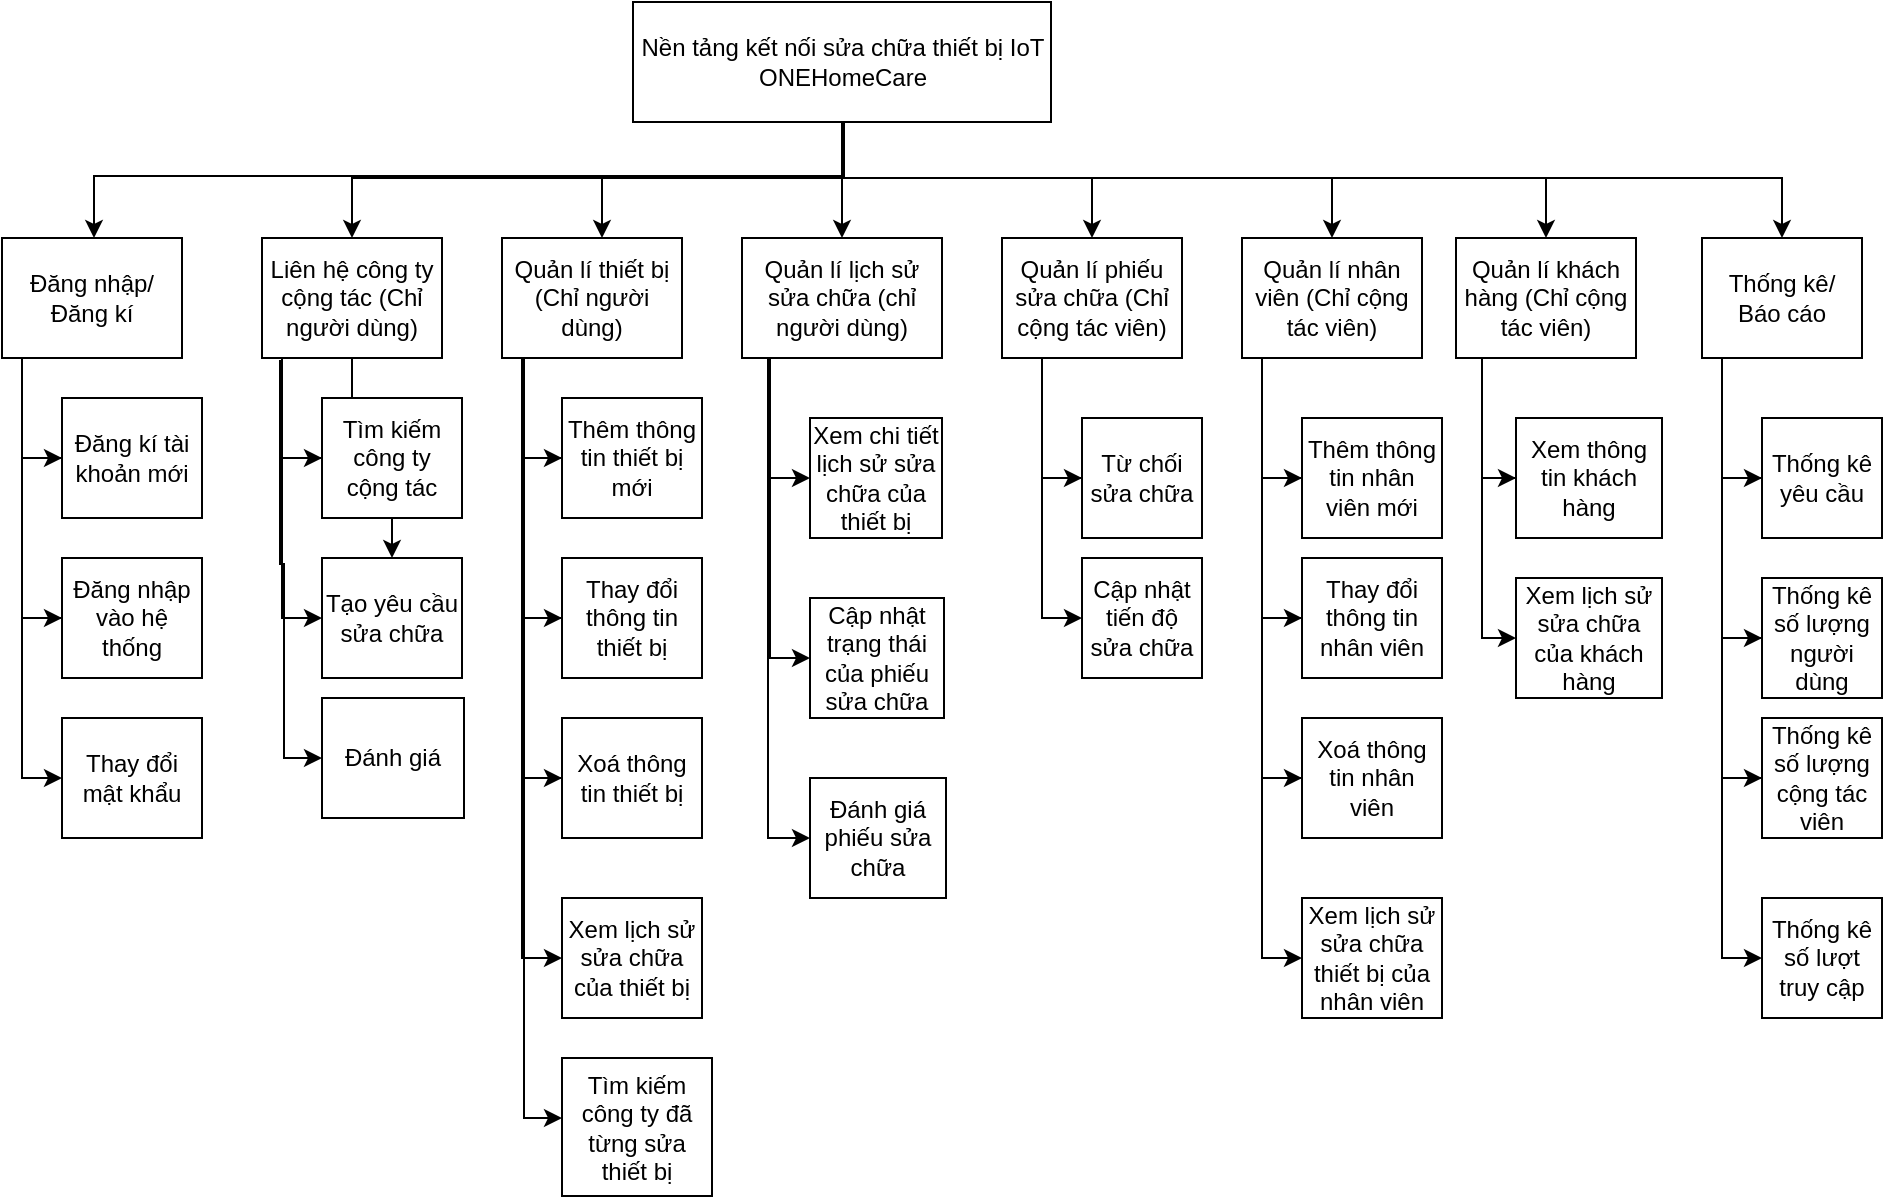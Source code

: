 <mxfile version="24.5.5" type="device">
  <diagram name="Trang-1" id="_QiI5I1pF0K17x4hAdR4">
    <mxGraphModel dx="1339" dy="759" grid="0" gridSize="10" guides="1" tooltips="1" connect="1" arrows="1" fold="1" page="1" pageScale="1" pageWidth="827" pageHeight="1169" math="0" shadow="0">
      <root>
        <mxCell id="0" />
        <mxCell id="1" parent="0" />
        <mxCell id="G8BCfBtMK-X0g0jADVVC-4" value="" style="edgeStyle=orthogonalEdgeStyle;rounded=0;orthogonalLoop=1;jettySize=auto;html=1;strokeColor=none;" parent="1" source="G8BCfBtMK-X0g0jADVVC-1" target="G8BCfBtMK-X0g0jADVVC-3" edge="1">
          <mxGeometry relative="1" as="geometry">
            <Array as="points">
              <mxPoint x="430" y="100" />
              <mxPoint x="55" y="100" />
            </Array>
          </mxGeometry>
        </mxCell>
        <mxCell id="G8BCfBtMK-X0g0jADVVC-13" value="" style="edgeStyle=orthogonalEdgeStyle;rounded=0;orthogonalLoop=1;jettySize=auto;html=1;" parent="1" source="G8BCfBtMK-X0g0jADVVC-1" target="G8BCfBtMK-X0g0jADVVC-12" edge="1">
          <mxGeometry relative="1" as="geometry">
            <Array as="points">
              <mxPoint x="430" y="100" />
              <mxPoint x="185" y="100" />
            </Array>
          </mxGeometry>
        </mxCell>
        <mxCell id="G8BCfBtMK-X0g0jADVVC-19" value="" style="edgeStyle=orthogonalEdgeStyle;rounded=0;orthogonalLoop=1;jettySize=auto;html=1;" parent="1" source="G8BCfBtMK-X0g0jADVVC-1" target="G8BCfBtMK-X0g0jADVVC-18" edge="1">
          <mxGeometry relative="1" as="geometry">
            <Array as="points">
              <mxPoint x="430" y="100" />
              <mxPoint x="310" y="100" />
            </Array>
          </mxGeometry>
        </mxCell>
        <mxCell id="G8BCfBtMK-X0g0jADVVC-29" value="" style="edgeStyle=orthogonalEdgeStyle;rounded=0;orthogonalLoop=1;jettySize=auto;html=1;" parent="1" source="G8BCfBtMK-X0g0jADVVC-1" target="G8BCfBtMK-X0g0jADVVC-28" edge="1">
          <mxGeometry relative="1" as="geometry" />
        </mxCell>
        <mxCell id="G8BCfBtMK-X0g0jADVVC-35" value="" style="edgeStyle=orthogonalEdgeStyle;rounded=0;orthogonalLoop=1;jettySize=auto;html=1;" parent="1" source="G8BCfBtMK-X0g0jADVVC-1" target="G8BCfBtMK-X0g0jADVVC-34" edge="1">
          <mxGeometry relative="1" as="geometry">
            <Array as="points">
              <mxPoint x="430" y="100" />
              <mxPoint x="555" y="100" />
            </Array>
          </mxGeometry>
        </mxCell>
        <mxCell id="G8BCfBtMK-X0g0jADVVC-41" value="" style="edgeStyle=orthogonalEdgeStyle;rounded=0;orthogonalLoop=1;jettySize=auto;html=1;" parent="1" source="G8BCfBtMK-X0g0jADVVC-1" target="G8BCfBtMK-X0g0jADVVC-40" edge="1">
          <mxGeometry relative="1" as="geometry">
            <Array as="points">
              <mxPoint x="430" y="100" />
              <mxPoint x="675" y="100" />
            </Array>
          </mxGeometry>
        </mxCell>
        <mxCell id="G8BCfBtMK-X0g0jADVVC-51" value="" style="edgeStyle=orthogonalEdgeStyle;rounded=0;orthogonalLoop=1;jettySize=auto;html=1;" parent="1" source="G8BCfBtMK-X0g0jADVVC-1" target="G8BCfBtMK-X0g0jADVVC-50" edge="1">
          <mxGeometry relative="1" as="geometry">
            <Array as="points">
              <mxPoint x="430" y="100" />
              <mxPoint x="782" y="100" />
            </Array>
          </mxGeometry>
        </mxCell>
        <mxCell id="G8BCfBtMK-X0g0jADVVC-57" value="" style="edgeStyle=orthogonalEdgeStyle;rounded=0;orthogonalLoop=1;jettySize=auto;html=1;" parent="1" source="G8BCfBtMK-X0g0jADVVC-1" target="G8BCfBtMK-X0g0jADVVC-56" edge="1">
          <mxGeometry relative="1" as="geometry">
            <Array as="points">
              <mxPoint x="430" y="100" />
              <mxPoint x="900" y="100" />
            </Array>
          </mxGeometry>
        </mxCell>
        <mxCell id="G8BCfBtMK-X0g0jADVVC-66" style="edgeStyle=orthogonalEdgeStyle;rounded=0;orthogonalLoop=1;jettySize=auto;html=1;" parent="1" edge="1">
          <mxGeometry relative="1" as="geometry">
            <mxPoint x="431" y="70" as="sourcePoint" />
            <mxPoint x="56" y="130" as="targetPoint" />
            <Array as="points">
              <mxPoint x="431" y="99" />
              <mxPoint x="56" y="99" />
            </Array>
          </mxGeometry>
        </mxCell>
        <mxCell id="G8BCfBtMK-X0g0jADVVC-1" value="Nền tảng kết nối sửa chữa thiết bị IoT ONEHomeCare" style="rounded=0;whiteSpace=wrap;html=1;" parent="1" vertex="1">
          <mxGeometry x="325.5" y="12" width="209" height="60" as="geometry" />
        </mxCell>
        <mxCell id="G8BCfBtMK-X0g0jADVVC-6" value="" style="edgeStyle=orthogonalEdgeStyle;rounded=0;orthogonalLoop=1;jettySize=auto;html=1;entryX=0;entryY=0.5;entryDx=0;entryDy=0;exitX=0.25;exitY=1;exitDx=0;exitDy=0;" parent="1" source="G8BCfBtMK-X0g0jADVVC-3" target="G8BCfBtMK-X0g0jADVVC-5" edge="1">
          <mxGeometry relative="1" as="geometry">
            <Array as="points">
              <mxPoint x="20" y="190" />
              <mxPoint x="20" y="240" />
            </Array>
          </mxGeometry>
        </mxCell>
        <mxCell id="G8BCfBtMK-X0g0jADVVC-3" value="Đăng nhập/ Đăng kí" style="whiteSpace=wrap;html=1;rounded=0;" parent="1" vertex="1">
          <mxGeometry x="10" y="130" width="90" height="60" as="geometry" />
        </mxCell>
        <mxCell id="G8BCfBtMK-X0g0jADVVC-8" value="" style="edgeStyle=orthogonalEdgeStyle;rounded=0;orthogonalLoop=1;jettySize=auto;html=1;entryX=0;entryY=0.5;entryDx=0;entryDy=0;" parent="1" source="G8BCfBtMK-X0g0jADVVC-5" target="G8BCfBtMK-X0g0jADVVC-7" edge="1">
          <mxGeometry relative="1" as="geometry">
            <Array as="points">
              <mxPoint x="20" y="240" />
              <mxPoint x="20" y="320" />
            </Array>
          </mxGeometry>
        </mxCell>
        <mxCell id="G8BCfBtMK-X0g0jADVVC-5" value="Đăng kí tài khoản mới" style="whiteSpace=wrap;html=1;rounded=0;" parent="1" vertex="1">
          <mxGeometry x="40" y="210" width="70" height="60" as="geometry" />
        </mxCell>
        <mxCell id="G8BCfBtMK-X0g0jADVVC-10" value="" style="edgeStyle=orthogonalEdgeStyle;rounded=0;orthogonalLoop=1;jettySize=auto;html=1;entryX=0;entryY=0.5;entryDx=0;entryDy=0;" parent="1" source="G8BCfBtMK-X0g0jADVVC-7" target="G8BCfBtMK-X0g0jADVVC-9" edge="1">
          <mxGeometry relative="1" as="geometry">
            <Array as="points">
              <mxPoint x="20" y="320" />
              <mxPoint x="20" y="400" />
            </Array>
          </mxGeometry>
        </mxCell>
        <mxCell id="G8BCfBtMK-X0g0jADVVC-7" value="Đăng nhập vào hệ thống" style="whiteSpace=wrap;html=1;rounded=0;" parent="1" vertex="1">
          <mxGeometry x="40" y="290" width="70" height="60" as="geometry" />
        </mxCell>
        <mxCell id="G8BCfBtMK-X0g0jADVVC-9" value="Thay đổi mật khẩu" style="whiteSpace=wrap;html=1;rounded=0;" parent="1" vertex="1">
          <mxGeometry x="40" y="370" width="70" height="60" as="geometry" />
        </mxCell>
        <mxCell id="G8BCfBtMK-X0g0jADVVC-15" value="" style="edgeStyle=orthogonalEdgeStyle;rounded=0;orthogonalLoop=1;jettySize=auto;html=1;entryX=0;entryY=0.5;entryDx=0;entryDy=0;" parent="1" source="G8BCfBtMK-X0g0jADVVC-12" target="G8BCfBtMK-X0g0jADVVC-14" edge="1">
          <mxGeometry relative="1" as="geometry">
            <Array as="points">
              <mxPoint x="150" y="240" />
            </Array>
          </mxGeometry>
        </mxCell>
        <mxCell id="q8Y26SLW7-XYD6RTsroo-1" value="" style="edgeStyle=orthogonalEdgeStyle;rounded=0;orthogonalLoop=1;jettySize=auto;html=1;" edge="1" parent="1" source="G8BCfBtMK-X0g0jADVVC-12" target="G8BCfBtMK-X0g0jADVVC-16">
          <mxGeometry relative="1" as="geometry" />
        </mxCell>
        <mxCell id="q8Y26SLW7-XYD6RTsroo-3" value="" style="edgeStyle=orthogonalEdgeStyle;rounded=0;orthogonalLoop=1;jettySize=auto;html=1;exitX=0.1;exitY=1.017;exitDx=0;exitDy=0;exitPerimeter=0;entryX=0;entryY=0.5;entryDx=0;entryDy=0;" edge="1" parent="1" source="G8BCfBtMK-X0g0jADVVC-12" target="q8Y26SLW7-XYD6RTsroo-2">
          <mxGeometry relative="1" as="geometry">
            <mxPoint x="150" y="316" as="sourcePoint" />
            <Array as="points">
              <mxPoint x="149" y="293" />
              <mxPoint x="151" y="293" />
              <mxPoint x="151" y="390" />
            </Array>
          </mxGeometry>
        </mxCell>
        <mxCell id="G8BCfBtMK-X0g0jADVVC-12" value="Liên hệ công ty cộng tác (Chỉ người dùng)" style="whiteSpace=wrap;html=1;rounded=0;" parent="1" vertex="1">
          <mxGeometry x="140" y="130" width="90" height="60" as="geometry" />
        </mxCell>
        <mxCell id="G8BCfBtMK-X0g0jADVVC-17" value="" style="edgeStyle=orthogonalEdgeStyle;rounded=0;orthogonalLoop=1;jettySize=auto;html=1;entryX=0;entryY=0.5;entryDx=0;entryDy=0;" parent="1" source="G8BCfBtMK-X0g0jADVVC-14" target="G8BCfBtMK-X0g0jADVVC-16" edge="1">
          <mxGeometry relative="1" as="geometry">
            <Array as="points">
              <mxPoint x="150" y="240" />
              <mxPoint x="150" y="320" />
            </Array>
          </mxGeometry>
        </mxCell>
        <mxCell id="G8BCfBtMK-X0g0jADVVC-14" value="Tìm kiếm công ty cộng tác" style="whiteSpace=wrap;html=1;rounded=0;" parent="1" vertex="1">
          <mxGeometry x="170" y="210" width="70" height="60" as="geometry" />
        </mxCell>
        <mxCell id="G8BCfBtMK-X0g0jADVVC-16" value="Tạo yêu cầu sửa chữa" style="whiteSpace=wrap;html=1;rounded=0;" parent="1" vertex="1">
          <mxGeometry x="170" y="290" width="70" height="60" as="geometry" />
        </mxCell>
        <mxCell id="G8BCfBtMK-X0g0jADVVC-21" value="" style="edgeStyle=orthogonalEdgeStyle;rounded=0;orthogonalLoop=1;jettySize=auto;html=1;entryX=0;entryY=0.5;entryDx=0;entryDy=0;exitX=0.25;exitY=1;exitDx=0;exitDy=0;" parent="1" source="G8BCfBtMK-X0g0jADVVC-18" target="G8BCfBtMK-X0g0jADVVC-20" edge="1">
          <mxGeometry relative="1" as="geometry">
            <Array as="points">
              <mxPoint x="270" y="190" />
              <mxPoint x="270" y="240" />
            </Array>
          </mxGeometry>
        </mxCell>
        <mxCell id="q8Y26SLW7-XYD6RTsroo-4" style="edgeStyle=orthogonalEdgeStyle;rounded=0;orthogonalLoop=1;jettySize=auto;html=1;" edge="1" parent="1" source="G8BCfBtMK-X0g0jADVVC-18" target="q8Y26SLW7-XYD6RTsroo-5">
          <mxGeometry relative="1" as="geometry">
            <mxPoint x="269" y="559" as="targetPoint" />
            <Array as="points">
              <mxPoint x="271" y="570" />
            </Array>
          </mxGeometry>
        </mxCell>
        <mxCell id="G8BCfBtMK-X0g0jADVVC-18" value="Quản lí thiết bị (Chỉ người dùng)" style="whiteSpace=wrap;html=1;rounded=0;" parent="1" vertex="1">
          <mxGeometry x="260" y="130" width="90" height="60" as="geometry" />
        </mxCell>
        <mxCell id="G8BCfBtMK-X0g0jADVVC-23" value="" style="edgeStyle=orthogonalEdgeStyle;rounded=0;orthogonalLoop=1;jettySize=auto;html=1;entryX=0;entryY=0.5;entryDx=0;entryDy=0;" parent="1" source="G8BCfBtMK-X0g0jADVVC-20" target="G8BCfBtMK-X0g0jADVVC-22" edge="1">
          <mxGeometry relative="1" as="geometry">
            <Array as="points">
              <mxPoint x="270" y="240" />
              <mxPoint x="270" y="320" />
            </Array>
          </mxGeometry>
        </mxCell>
        <mxCell id="G8BCfBtMK-X0g0jADVVC-20" value="Thêm thông tin thiết bị mới" style="whiteSpace=wrap;html=1;rounded=0;" parent="1" vertex="1">
          <mxGeometry x="290" y="210" width="70" height="60" as="geometry" />
        </mxCell>
        <mxCell id="G8BCfBtMK-X0g0jADVVC-25" value="" style="edgeStyle=orthogonalEdgeStyle;rounded=0;orthogonalLoop=1;jettySize=auto;html=1;entryX=0;entryY=0.5;entryDx=0;entryDy=0;" parent="1" source="G8BCfBtMK-X0g0jADVVC-22" target="G8BCfBtMK-X0g0jADVVC-24" edge="1">
          <mxGeometry relative="1" as="geometry">
            <Array as="points">
              <mxPoint x="270" y="320" />
              <mxPoint x="270" y="400" />
            </Array>
          </mxGeometry>
        </mxCell>
        <mxCell id="G8BCfBtMK-X0g0jADVVC-22" value="Thay đổi thông tin thiết bị" style="whiteSpace=wrap;html=1;rounded=0;" parent="1" vertex="1">
          <mxGeometry x="290" y="290" width="70" height="60" as="geometry" />
        </mxCell>
        <mxCell id="G8BCfBtMK-X0g0jADVVC-27" value="" style="edgeStyle=orthogonalEdgeStyle;rounded=0;orthogonalLoop=1;jettySize=auto;html=1;entryX=0;entryY=0.5;entryDx=0;entryDy=0;" parent="1" source="G8BCfBtMK-X0g0jADVVC-24" target="G8BCfBtMK-X0g0jADVVC-26" edge="1">
          <mxGeometry relative="1" as="geometry">
            <Array as="points">
              <mxPoint x="270" y="400" />
              <mxPoint x="270" y="490" />
            </Array>
          </mxGeometry>
        </mxCell>
        <mxCell id="G8BCfBtMK-X0g0jADVVC-24" value="Xoá thông tin thiết bị" style="whiteSpace=wrap;html=1;rounded=0;" parent="1" vertex="1">
          <mxGeometry x="290" y="370" width="70" height="60" as="geometry" />
        </mxCell>
        <mxCell id="G8BCfBtMK-X0g0jADVVC-26" value="Xem lịch sử sửa chữa của thiết bị" style="whiteSpace=wrap;html=1;rounded=0;" parent="1" vertex="1">
          <mxGeometry x="290" y="460" width="70" height="60" as="geometry" />
        </mxCell>
        <mxCell id="G8BCfBtMK-X0g0jADVVC-31" value="" style="edgeStyle=orthogonalEdgeStyle;rounded=0;orthogonalLoop=1;jettySize=auto;html=1;entryX=0;entryY=0.5;entryDx=0;entryDy=0;" parent="1" source="G8BCfBtMK-X0g0jADVVC-28" target="G8BCfBtMK-X0g0jADVVC-30" edge="1">
          <mxGeometry relative="1" as="geometry">
            <Array as="points">
              <mxPoint x="394" y="250" />
            </Array>
          </mxGeometry>
        </mxCell>
        <mxCell id="q8Y26SLW7-XYD6RTsroo-6" value="" style="edgeStyle=orthogonalEdgeStyle;rounded=0;orthogonalLoop=1;jettySize=auto;html=1;" edge="1" parent="1" source="G8BCfBtMK-X0g0jADVVC-28" target="q8Y26SLW7-XYD6RTsroo-7">
          <mxGeometry relative="1" as="geometry">
            <mxPoint x="430" y="345" as="targetPoint" />
            <Array as="points">
              <mxPoint x="394" y="340" />
            </Array>
          </mxGeometry>
        </mxCell>
        <mxCell id="q8Y26SLW7-XYD6RTsroo-8" style="edgeStyle=orthogonalEdgeStyle;rounded=0;orthogonalLoop=1;jettySize=auto;html=1;" edge="1" parent="1" source="G8BCfBtMK-X0g0jADVVC-28" target="q8Y26SLW7-XYD6RTsroo-9">
          <mxGeometry relative="1" as="geometry">
            <mxPoint x="430" y="439" as="targetPoint" />
            <Array as="points">
              <mxPoint x="393" y="430" />
            </Array>
          </mxGeometry>
        </mxCell>
        <mxCell id="G8BCfBtMK-X0g0jADVVC-28" value="Quản lí lịch sử sửa chữa (chỉ người dùng)" style="whiteSpace=wrap;html=1;rounded=0;" parent="1" vertex="1">
          <mxGeometry x="380" y="130" width="100" height="60" as="geometry" />
        </mxCell>
        <mxCell id="G8BCfBtMK-X0g0jADVVC-30" value="Xem chi tiết lịch sử sửa chữa của thiết bị" style="whiteSpace=wrap;html=1;rounded=0;" parent="1" vertex="1">
          <mxGeometry x="414" y="220" width="66" height="60" as="geometry" />
        </mxCell>
        <mxCell id="G8BCfBtMK-X0g0jADVVC-37" value="" style="edgeStyle=orthogonalEdgeStyle;rounded=0;orthogonalLoop=1;jettySize=auto;html=1;entryX=0;entryY=0.5;entryDx=0;entryDy=0;" parent="1" source="G8BCfBtMK-X0g0jADVVC-34" target="G8BCfBtMK-X0g0jADVVC-36" edge="1">
          <mxGeometry relative="1" as="geometry">
            <Array as="points">
              <mxPoint x="530" y="250" />
            </Array>
          </mxGeometry>
        </mxCell>
        <mxCell id="G8BCfBtMK-X0g0jADVVC-34" value="Quản lí phiếu sửa chữa (Chỉ cộng tác viên)" style="whiteSpace=wrap;html=1;rounded=0;" parent="1" vertex="1">
          <mxGeometry x="510" y="130" width="90" height="60" as="geometry" />
        </mxCell>
        <mxCell id="G8BCfBtMK-X0g0jADVVC-39" value="" style="edgeStyle=orthogonalEdgeStyle;rounded=0;orthogonalLoop=1;jettySize=auto;html=1;entryX=0;entryY=0.5;entryDx=0;entryDy=0;" parent="1" source="G8BCfBtMK-X0g0jADVVC-36" target="G8BCfBtMK-X0g0jADVVC-38" edge="1">
          <mxGeometry relative="1" as="geometry">
            <Array as="points">
              <mxPoint x="530" y="250" />
              <mxPoint x="530" y="320" />
            </Array>
          </mxGeometry>
        </mxCell>
        <mxCell id="G8BCfBtMK-X0g0jADVVC-36" value="Từ chối sửa chữa" style="whiteSpace=wrap;html=1;rounded=0;" parent="1" vertex="1">
          <mxGeometry x="550" y="220" width="60" height="60" as="geometry" />
        </mxCell>
        <mxCell id="G8BCfBtMK-X0g0jADVVC-38" value="Cập nhật tiến độ sửa chữa" style="whiteSpace=wrap;html=1;rounded=0;" parent="1" vertex="1">
          <mxGeometry x="550" y="290" width="60" height="60" as="geometry" />
        </mxCell>
        <mxCell id="G8BCfBtMK-X0g0jADVVC-43" value="" style="edgeStyle=orthogonalEdgeStyle;rounded=0;orthogonalLoop=1;jettySize=auto;html=1;" parent="1" source="G8BCfBtMK-X0g0jADVVC-40" target="G8BCfBtMK-X0g0jADVVC-42" edge="1">
          <mxGeometry relative="1" as="geometry">
            <Array as="points">
              <mxPoint x="640" y="250" />
            </Array>
          </mxGeometry>
        </mxCell>
        <mxCell id="G8BCfBtMK-X0g0jADVVC-40" value="Quản lí nhân viên (Chỉ cộng tác viên)" style="whiteSpace=wrap;html=1;rounded=0;" parent="1" vertex="1">
          <mxGeometry x="630" y="130" width="90" height="60" as="geometry" />
        </mxCell>
        <mxCell id="G8BCfBtMK-X0g0jADVVC-45" value="" style="edgeStyle=orthogonalEdgeStyle;rounded=0;orthogonalLoop=1;jettySize=auto;html=1;entryX=0;entryY=0.5;entryDx=0;entryDy=0;" parent="1" source="G8BCfBtMK-X0g0jADVVC-42" target="G8BCfBtMK-X0g0jADVVC-44" edge="1">
          <mxGeometry relative="1" as="geometry">
            <Array as="points">
              <mxPoint x="640" y="250" />
              <mxPoint x="640" y="320" />
            </Array>
          </mxGeometry>
        </mxCell>
        <mxCell id="G8BCfBtMK-X0g0jADVVC-42" value="Thêm thông tin nhân viên mới" style="whiteSpace=wrap;html=1;rounded=0;" parent="1" vertex="1">
          <mxGeometry x="660" y="220" width="70" height="60" as="geometry" />
        </mxCell>
        <mxCell id="G8BCfBtMK-X0g0jADVVC-47" value="" style="edgeStyle=orthogonalEdgeStyle;rounded=0;orthogonalLoop=1;jettySize=auto;html=1;entryX=0;entryY=0.5;entryDx=0;entryDy=0;" parent="1" source="G8BCfBtMK-X0g0jADVVC-44" target="G8BCfBtMK-X0g0jADVVC-46" edge="1">
          <mxGeometry relative="1" as="geometry">
            <Array as="points">
              <mxPoint x="640" y="320" />
              <mxPoint x="640" y="400" />
            </Array>
          </mxGeometry>
        </mxCell>
        <mxCell id="G8BCfBtMK-X0g0jADVVC-44" value="Thay đổi thông tin nhân viên" style="whiteSpace=wrap;html=1;rounded=0;" parent="1" vertex="1">
          <mxGeometry x="660" y="290" width="70" height="60" as="geometry" />
        </mxCell>
        <mxCell id="G8BCfBtMK-X0g0jADVVC-49" value="" style="edgeStyle=orthogonalEdgeStyle;rounded=0;orthogonalLoop=1;jettySize=auto;html=1;entryX=0;entryY=0.5;entryDx=0;entryDy=0;" parent="1" source="G8BCfBtMK-X0g0jADVVC-46" target="G8BCfBtMK-X0g0jADVVC-48" edge="1">
          <mxGeometry relative="1" as="geometry">
            <Array as="points">
              <mxPoint x="640" y="400" />
              <mxPoint x="640" y="490" />
            </Array>
          </mxGeometry>
        </mxCell>
        <mxCell id="G8BCfBtMK-X0g0jADVVC-46" value="Xoá thông tin nhân viên" style="whiteSpace=wrap;html=1;rounded=0;" parent="1" vertex="1">
          <mxGeometry x="660" y="370" width="70" height="60" as="geometry" />
        </mxCell>
        <mxCell id="G8BCfBtMK-X0g0jADVVC-48" value="Xem lịch sử sửa chữa thiết bị của nhân viên" style="whiteSpace=wrap;html=1;rounded=0;" parent="1" vertex="1">
          <mxGeometry x="660" y="460" width="70" height="60" as="geometry" />
        </mxCell>
        <mxCell id="G8BCfBtMK-X0g0jADVVC-53" value="" style="edgeStyle=orthogonalEdgeStyle;rounded=0;orthogonalLoop=1;jettySize=auto;html=1;entryX=0;entryY=0.5;entryDx=0;entryDy=0;" parent="1" source="G8BCfBtMK-X0g0jADVVC-50" target="G8BCfBtMK-X0g0jADVVC-52" edge="1">
          <mxGeometry relative="1" as="geometry">
            <Array as="points">
              <mxPoint x="750" y="250" />
            </Array>
          </mxGeometry>
        </mxCell>
        <mxCell id="G8BCfBtMK-X0g0jADVVC-50" value="Quản lí khách hàng (Chỉ cộng tác viên)" style="whiteSpace=wrap;html=1;rounded=0;" parent="1" vertex="1">
          <mxGeometry x="737" y="130" width="90" height="60" as="geometry" />
        </mxCell>
        <mxCell id="G8BCfBtMK-X0g0jADVVC-55" value="" style="edgeStyle=orthogonalEdgeStyle;rounded=0;orthogonalLoop=1;jettySize=auto;html=1;entryX=0;entryY=0.5;entryDx=0;entryDy=0;" parent="1" source="G8BCfBtMK-X0g0jADVVC-52" target="G8BCfBtMK-X0g0jADVVC-54" edge="1">
          <mxGeometry relative="1" as="geometry">
            <Array as="points">
              <mxPoint x="750" y="250" />
              <mxPoint x="750" y="330" />
            </Array>
          </mxGeometry>
        </mxCell>
        <mxCell id="G8BCfBtMK-X0g0jADVVC-52" value="Xem thông tin khách hàng" style="whiteSpace=wrap;html=1;rounded=0;" parent="1" vertex="1">
          <mxGeometry x="767" y="220" width="73" height="60" as="geometry" />
        </mxCell>
        <mxCell id="G8BCfBtMK-X0g0jADVVC-54" value="Xem lịch sử sửa chữa của khách hàng" style="whiteSpace=wrap;html=1;rounded=0;" parent="1" vertex="1">
          <mxGeometry x="767" y="300" width="73" height="60" as="geometry" />
        </mxCell>
        <mxCell id="G8BCfBtMK-X0g0jADVVC-59" value="" style="edgeStyle=orthogonalEdgeStyle;rounded=0;orthogonalLoop=1;jettySize=auto;html=1;entryX=0;entryY=0.5;entryDx=0;entryDy=0;" parent="1" source="G8BCfBtMK-X0g0jADVVC-56" target="G8BCfBtMK-X0g0jADVVC-58" edge="1">
          <mxGeometry relative="1" as="geometry">
            <Array as="points">
              <mxPoint x="870" y="250" />
            </Array>
          </mxGeometry>
        </mxCell>
        <mxCell id="G8BCfBtMK-X0g0jADVVC-56" value="Thống kê/ Báo cáo" style="whiteSpace=wrap;html=1;rounded=0;" parent="1" vertex="1">
          <mxGeometry x="860" y="130" width="80" height="60" as="geometry" />
        </mxCell>
        <mxCell id="G8BCfBtMK-X0g0jADVVC-61" value="" style="edgeStyle=orthogonalEdgeStyle;rounded=0;orthogonalLoop=1;jettySize=auto;html=1;entryX=0;entryY=0.5;entryDx=0;entryDy=0;" parent="1" source="G8BCfBtMK-X0g0jADVVC-58" target="G8BCfBtMK-X0g0jADVVC-60" edge="1">
          <mxGeometry relative="1" as="geometry">
            <Array as="points">
              <mxPoint x="870" y="250" />
              <mxPoint x="870" y="330" />
            </Array>
          </mxGeometry>
        </mxCell>
        <mxCell id="G8BCfBtMK-X0g0jADVVC-58" value="Thống kê yêu cầu" style="whiteSpace=wrap;html=1;rounded=0;" parent="1" vertex="1">
          <mxGeometry x="890" y="220" width="60" height="60" as="geometry" />
        </mxCell>
        <mxCell id="G8BCfBtMK-X0g0jADVVC-63" value="" style="edgeStyle=orthogonalEdgeStyle;rounded=0;orthogonalLoop=1;jettySize=auto;html=1;entryX=0;entryY=0.5;entryDx=0;entryDy=0;" parent="1" source="G8BCfBtMK-X0g0jADVVC-60" target="G8BCfBtMK-X0g0jADVVC-62" edge="1">
          <mxGeometry relative="1" as="geometry">
            <Array as="points">
              <mxPoint x="870" y="330" />
              <mxPoint x="870" y="400" />
            </Array>
          </mxGeometry>
        </mxCell>
        <mxCell id="G8BCfBtMK-X0g0jADVVC-60" value="Thống kê số lượng người dùng" style="whiteSpace=wrap;html=1;rounded=0;" parent="1" vertex="1">
          <mxGeometry x="890" y="300" width="60" height="60" as="geometry" />
        </mxCell>
        <mxCell id="G8BCfBtMK-X0g0jADVVC-65" value="" style="edgeStyle=orthogonalEdgeStyle;rounded=0;orthogonalLoop=1;jettySize=auto;html=1;entryX=0;entryY=0.5;entryDx=0;entryDy=0;" parent="1" source="G8BCfBtMK-X0g0jADVVC-62" target="G8BCfBtMK-X0g0jADVVC-64" edge="1">
          <mxGeometry relative="1" as="geometry">
            <Array as="points">
              <mxPoint x="870" y="400" />
              <mxPoint x="870" y="490" />
            </Array>
          </mxGeometry>
        </mxCell>
        <mxCell id="G8BCfBtMK-X0g0jADVVC-62" value="Thống kê số lượng cộng tác viên" style="whiteSpace=wrap;html=1;rounded=0;" parent="1" vertex="1">
          <mxGeometry x="890" y="370" width="60" height="60" as="geometry" />
        </mxCell>
        <mxCell id="G8BCfBtMK-X0g0jADVVC-64" value="Thống kê số lượt truy cập" style="whiteSpace=wrap;html=1;rounded=0;" parent="1" vertex="1">
          <mxGeometry x="890" y="460" width="60" height="60" as="geometry" />
        </mxCell>
        <mxCell id="q8Y26SLW7-XYD6RTsroo-2" value="Đánh giá" style="whiteSpace=wrap;html=1;rounded=0;" vertex="1" parent="1">
          <mxGeometry x="170" y="360" width="71" height="60" as="geometry" />
        </mxCell>
        <mxCell id="q8Y26SLW7-XYD6RTsroo-5" value="Tìm kiếm công ty đã từng sửa thiết bị" style="rounded=0;whiteSpace=wrap;html=1;" vertex="1" parent="1">
          <mxGeometry x="290" y="540" width="75" height="69" as="geometry" />
        </mxCell>
        <mxCell id="q8Y26SLW7-XYD6RTsroo-7" value="Cập nhật trạng thái của phiếu sửa chữa" style="rounded=0;whiteSpace=wrap;html=1;" vertex="1" parent="1">
          <mxGeometry x="414" y="310" width="67" height="60" as="geometry" />
        </mxCell>
        <mxCell id="q8Y26SLW7-XYD6RTsroo-9" value="Đánh giá phiếu sửa chữa" style="rounded=0;whiteSpace=wrap;html=1;" vertex="1" parent="1">
          <mxGeometry x="414" y="400" width="68" height="60" as="geometry" />
        </mxCell>
      </root>
    </mxGraphModel>
  </diagram>
</mxfile>
